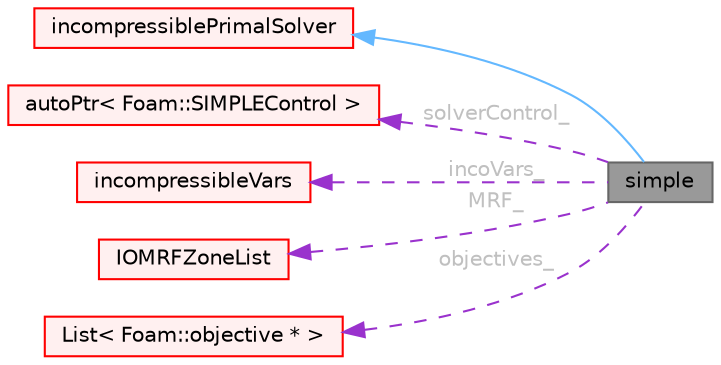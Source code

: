 digraph "simple"
{
 // LATEX_PDF_SIZE
  bgcolor="transparent";
  edge [fontname=Helvetica,fontsize=10,labelfontname=Helvetica,labelfontsize=10];
  node [fontname=Helvetica,fontsize=10,shape=box,height=0.2,width=0.4];
  rankdir="LR";
  Node1 [id="Node000001",label="simple",height=0.2,width=0.4,color="gray40", fillcolor="grey60", style="filled", fontcolor="black",tooltip="Base class for solution control classes."];
  Node2 -> Node1 [id="edge1_Node000001_Node000002",dir="back",color="steelblue1",style="solid",tooltip=" "];
  Node2 [id="Node000002",label="incompressiblePrimalSolver",height=0.2,width=0.4,color="red", fillcolor="#FFF0F0", style="filled",URL="$classFoam_1_1incompressiblePrimalSolver.html",tooltip="Base class for primal incompressible solvers."];
  Node60 -> Node1 [id="edge2_Node000001_Node000060",dir="back",color="darkorchid3",style="dashed",tooltip=" ",label=" solverControl_",fontcolor="grey" ];
  Node60 [id="Node000060",label="autoPtr\< Foam::SIMPLEControl \>",height=0.2,width=0.4,color="red", fillcolor="#FFF0F0", style="filled",URL="$classFoam_1_1autoPtr.html",tooltip=" "];
  Node61 -> Node1 [id="edge3_Node000001_Node000061",dir="back",color="darkorchid3",style="dashed",tooltip=" ",label=" incoVars_",fontcolor="grey" ];
  Node61 [id="Node000061",label="incompressibleVars",height=0.2,width=0.4,color="red", fillcolor="#FFF0F0", style="filled",URL="$classFoam_1_1incompressibleVars.html",tooltip="Base class for solution control classes."];
  Node68 -> Node1 [id="edge4_Node000001_Node000068",dir="back",color="darkorchid3",style="dashed",tooltip=" ",label=" MRF_",fontcolor="grey" ];
  Node68 [id="Node000068",label="IOMRFZoneList",height=0.2,width=0.4,color="red", fillcolor="#FFF0F0", style="filled",URL="$classFoam_1_1IOMRFZoneList.html",tooltip="List of MRF zones with IO functionality. MRF zones are specified by a list of dictionary entries,..."];
  Node73 -> Node1 [id="edge5_Node000001_Node000073",dir="back",color="darkorchid3",style="dashed",tooltip=" ",label=" objectives_",fontcolor="grey" ];
  Node73 [id="Node000073",label="List\< Foam::objective * \>",height=0.2,width=0.4,color="red", fillcolor="#FFF0F0", style="filled",URL="$classFoam_1_1List.html",tooltip=" "];
}
